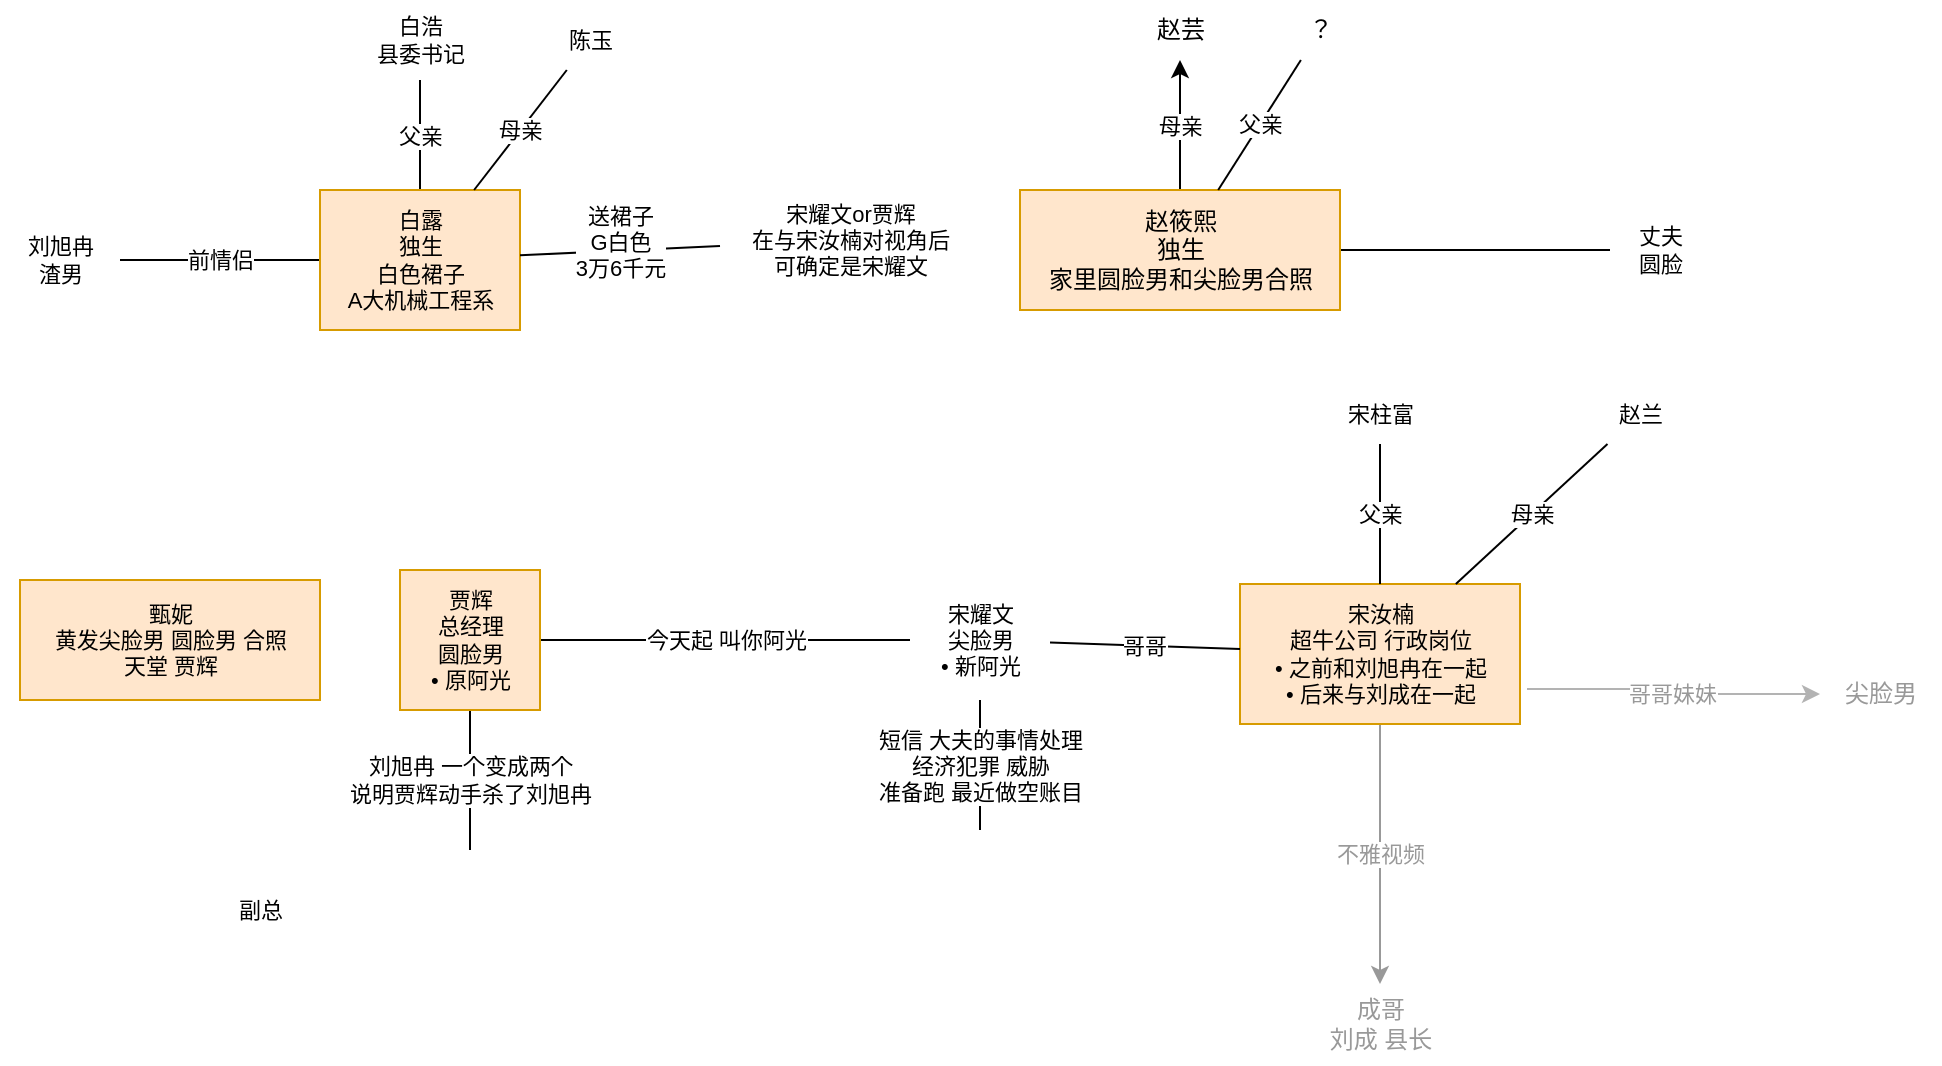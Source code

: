 <mxfile version="21.3.3" type="github">
  <diagram name="第 1 页" id="OardRTNM6L5yniWPgoOu">
    <mxGraphModel dx="1332" dy="508" grid="1" gridSize="10" guides="1" tooltips="1" connect="1" arrows="1" fold="1" page="1" pageScale="1" pageWidth="827" pageHeight="1169" math="0" shadow="0">
      <root>
        <mxCell id="0" />
        <mxCell id="1" parent="0" />
        <mxCell id="JGwjXBucmJaGRei323aI-3" value="哥哥妹妹" style="edgeStyle=orthogonalEdgeStyle;rounded=0;orthogonalLoop=1;jettySize=auto;html=1;exitX=1.025;exitY=0.75;exitDx=0;exitDy=0;exitPerimeter=0;strokeColor=#B3B3B3;fontColor=#999999;" parent="1" source="JGwjXBucmJaGRei323aI-16" target="JGwjXBucmJaGRei323aI-2" edge="1">
          <mxGeometry relative="1" as="geometry">
            <mxPoint x="300" y="198" as="sourcePoint" />
          </mxGeometry>
        </mxCell>
        <mxCell id="JGwjXBucmJaGRei323aI-5" value="不雅视频" style="edgeStyle=orthogonalEdgeStyle;rounded=0;orthogonalLoop=1;jettySize=auto;html=1;fontColor=#999999;strokeColor=#999999;" parent="1" source="JGwjXBucmJaGRei323aI-16" target="JGwjXBucmJaGRei323aI-4" edge="1">
          <mxGeometry relative="1" as="geometry">
            <mxPoint x="240" y="198" as="sourcePoint" />
          </mxGeometry>
        </mxCell>
        <mxCell id="JGwjXBucmJaGRei323aI-2" value="尖脸男" style="text;html=1;align=center;verticalAlign=middle;resizable=0;points=[];autosize=1;strokeColor=none;fillColor=none;fontColor=#999999;" parent="1" vertex="1">
          <mxGeometry x="1050" y="400" width="60" height="30" as="geometry" />
        </mxCell>
        <mxCell id="JGwjXBucmJaGRei323aI-4" value="成哥&lt;br&gt;刘成 县长" style="text;html=1;align=center;verticalAlign=middle;resizable=0;points=[];autosize=1;strokeColor=none;fillColor=none;shadow=0;fontColor=#999999;" parent="1" vertex="1">
          <mxGeometry x="795" y="560" width="70" height="40" as="geometry" />
        </mxCell>
        <mxCell id="JGwjXBucmJaGRei323aI-8" value="母亲" style="edgeStyle=orthogonalEdgeStyle;rounded=0;orthogonalLoop=1;jettySize=auto;html=1;" parent="1" source="JGwjXBucmJaGRei323aI-6" target="JGwjXBucmJaGRei323aI-7" edge="1">
          <mxGeometry relative="1" as="geometry">
            <mxPoint as="offset" />
          </mxGeometry>
        </mxCell>
        <mxCell id="JGwjXBucmJaGRei323aI-26" value="" style="edgeStyle=none;shape=connector;rounded=0;orthogonalLoop=1;jettySize=auto;html=1;labelBackgroundColor=default;strokeColor=default;fontFamily=Helvetica;fontSize=11;fontColor=default;endArrow=none;endFill=0;" parent="1" source="JGwjXBucmJaGRei323aI-6" target="JGwjXBucmJaGRei323aI-25" edge="1">
          <mxGeometry relative="1" as="geometry" />
        </mxCell>
        <mxCell id="JGwjXBucmJaGRei323aI-6" value="赵筱熙&lt;br&gt;独生&lt;br&gt;家里圆脸男和尖脸男合照" style="text;html=1;align=center;verticalAlign=middle;resizable=0;points=[];autosize=1;strokeColor=#d79b00;fillColor=#ffe6cc;" parent="1" vertex="1">
          <mxGeometry x="650" y="163" width="160" height="60" as="geometry" />
        </mxCell>
        <mxCell id="JGwjXBucmJaGRei323aI-7" value="赵芸" style="text;html=1;align=center;verticalAlign=middle;resizable=0;points=[];autosize=1;strokeColor=none;fillColor=none;" parent="1" vertex="1">
          <mxGeometry x="705" y="68" width="50" height="30" as="geometry" />
        </mxCell>
        <mxCell id="JGwjXBucmJaGRei323aI-10" value="父亲" style="rounded=0;orthogonalLoop=1;jettySize=auto;html=1;endArrow=none;endFill=0;" parent="1" source="JGwjXBucmJaGRei323aI-9" target="JGwjXBucmJaGRei323aI-6" edge="1">
          <mxGeometry relative="1" as="geometry" />
        </mxCell>
        <mxCell id="JGwjXBucmJaGRei323aI-9" value="？" style="text;html=1;align=center;verticalAlign=middle;resizable=0;points=[];autosize=1;strokeColor=none;fillColor=none;" parent="1" vertex="1">
          <mxGeometry x="780" y="68" width="40" height="30" as="geometry" />
        </mxCell>
        <mxCell id="JGwjXBucmJaGRei323aI-13" value="父亲" style="edgeStyle=none;shape=connector;rounded=0;orthogonalLoop=1;jettySize=auto;html=1;labelBackgroundColor=default;strokeColor=default;fontFamily=Helvetica;fontSize=11;fontColor=default;endArrow=none;endFill=0;" parent="1" source="JGwjXBucmJaGRei323aI-11" target="JGwjXBucmJaGRei323aI-12" edge="1">
          <mxGeometry relative="1" as="geometry" />
        </mxCell>
        <mxCell id="JGwjXBucmJaGRei323aI-41" value="前情侣" style="edgeStyle=none;shape=connector;rounded=0;orthogonalLoop=1;jettySize=auto;html=1;labelBackgroundColor=default;strokeColor=default;fontFamily=Helvetica;fontSize=11;fontColor=default;endArrow=none;endFill=0;" parent="1" source="JGwjXBucmJaGRei323aI-11" target="JGwjXBucmJaGRei323aI-40" edge="1">
          <mxGeometry relative="1" as="geometry" />
        </mxCell>
        <mxCell id="JGwjXBucmJaGRei323aI-11" value="白露&lt;br&gt;独生&lt;br&gt;白色裙子&lt;br&gt;A大机械工程系" style="text;html=1;align=center;verticalAlign=middle;resizable=0;points=[];autosize=1;strokeColor=#d79b00;fillColor=#ffe6cc;fontSize=11;fontFamily=Helvetica;" parent="1" vertex="1">
          <mxGeometry x="300" y="163" width="100" height="70" as="geometry" />
        </mxCell>
        <mxCell id="JGwjXBucmJaGRei323aI-12" value="白浩&lt;br&gt;县委书记" style="text;html=1;align=center;verticalAlign=middle;resizable=0;points=[];autosize=1;strokeColor=none;fillColor=none;fontSize=11;fontFamily=Helvetica;fontColor=default;" parent="1" vertex="1">
          <mxGeometry x="315" y="68" width="70" height="40" as="geometry" />
        </mxCell>
        <mxCell id="JGwjXBucmJaGRei323aI-15" value="母亲" style="edgeStyle=none;shape=connector;rounded=0;orthogonalLoop=1;jettySize=auto;html=1;labelBackgroundColor=default;strokeColor=default;fontFamily=Helvetica;fontSize=11;fontColor=default;endArrow=none;endFill=0;" parent="1" source="JGwjXBucmJaGRei323aI-14" target="JGwjXBucmJaGRei323aI-11" edge="1">
          <mxGeometry relative="1" as="geometry" />
        </mxCell>
        <mxCell id="JGwjXBucmJaGRei323aI-14" value="陈玉" style="text;html=1;align=center;verticalAlign=middle;resizable=0;points=[];autosize=1;strokeColor=none;fillColor=none;fontSize=11;fontFamily=Helvetica;fontColor=default;" parent="1" vertex="1">
          <mxGeometry x="410" y="73" width="50" height="30" as="geometry" />
        </mxCell>
        <mxCell id="JGwjXBucmJaGRei323aI-16" value="宋汝楠&lt;br&gt;超牛公司 行政岗位&lt;br&gt;• 之前和刘旭冉在一起&lt;br&gt;• 后来与刘成在一起" style="text;html=1;align=center;verticalAlign=middle;resizable=0;points=[];autosize=1;strokeColor=#d79b00;fillColor=#ffe6cc;fontSize=11;fontFamily=Helvetica;" parent="1" vertex="1">
          <mxGeometry x="760" y="360" width="140" height="70" as="geometry" />
        </mxCell>
        <mxCell id="JGwjXBucmJaGRei323aI-20" value="父亲" style="edgeStyle=none;shape=connector;rounded=0;orthogonalLoop=1;jettySize=auto;html=1;labelBackgroundColor=default;strokeColor=default;fontFamily=Helvetica;fontSize=11;fontColor=default;endArrow=none;endFill=0;" parent="1" source="JGwjXBucmJaGRei323aI-17" target="JGwjXBucmJaGRei323aI-16" edge="1">
          <mxGeometry relative="1" as="geometry" />
        </mxCell>
        <mxCell id="JGwjXBucmJaGRei323aI-17" value="宋柱富" style="text;html=1;align=center;verticalAlign=middle;resizable=0;points=[];autosize=1;strokeColor=none;fillColor=none;fontSize=11;fontFamily=Helvetica;fontColor=default;" parent="1" vertex="1">
          <mxGeometry x="800" y="260" width="60" height="30" as="geometry" />
        </mxCell>
        <mxCell id="JGwjXBucmJaGRei323aI-19" value="母亲" style="edgeStyle=none;shape=connector;rounded=0;orthogonalLoop=1;jettySize=auto;html=1;labelBackgroundColor=default;strokeColor=default;fontFamily=Helvetica;fontSize=11;fontColor=default;endArrow=none;endFill=0;" parent="1" source="JGwjXBucmJaGRei323aI-18" target="JGwjXBucmJaGRei323aI-16" edge="1">
          <mxGeometry relative="1" as="geometry" />
        </mxCell>
        <mxCell id="JGwjXBucmJaGRei323aI-18" value="赵兰" style="text;html=1;align=center;verticalAlign=middle;resizable=0;points=[];autosize=1;strokeColor=none;fillColor=none;fontSize=11;fontFamily=Helvetica;fontColor=default;" parent="1" vertex="1">
          <mxGeometry x="935" y="260" width="50" height="30" as="geometry" />
        </mxCell>
        <mxCell id="JGwjXBucmJaGRei323aI-22" value="哥哥" style="edgeStyle=none;shape=connector;rounded=0;orthogonalLoop=1;jettySize=auto;html=1;labelBackgroundColor=default;strokeColor=default;fontFamily=Helvetica;fontSize=11;fontColor=default;endArrow=none;endFill=0;" parent="1" source="JGwjXBucmJaGRei323aI-21" target="JGwjXBucmJaGRei323aI-16" edge="1">
          <mxGeometry relative="1" as="geometry" />
        </mxCell>
        <mxCell id="JGwjXBucmJaGRei323aI-37" value="短信 大夫的事情处理&lt;br&gt;经济犯罪 威胁&lt;br&gt;准备跑 最近做空账目" style="edgeStyle=none;shape=connector;rounded=0;orthogonalLoop=1;jettySize=auto;html=1;labelBackgroundColor=default;strokeColor=default;fontFamily=Helvetica;fontSize=11;fontColor=default;endArrow=none;endFill=0;" parent="1" source="JGwjXBucmJaGRei323aI-21" edge="1">
          <mxGeometry relative="1" as="geometry">
            <mxPoint x="630" y="483" as="targetPoint" />
          </mxGeometry>
        </mxCell>
        <mxCell id="JGwjXBucmJaGRei323aI-21" value="宋耀文&lt;br&gt;尖脸男&lt;br&gt;• 新阿光" style="text;html=1;align=center;verticalAlign=middle;resizable=0;points=[];autosize=1;strokeColor=none;fillColor=none;fontSize=11;fontFamily=Helvetica;fontColor=default;" parent="1" vertex="1">
          <mxGeometry x="595" y="358" width="70" height="60" as="geometry" />
        </mxCell>
        <mxCell id="JGwjXBucmJaGRei323aI-25" value="丈夫&lt;br&gt;圆脸" style="text;html=1;align=center;verticalAlign=middle;resizable=0;points=[];autosize=1;strokeColor=none;fillColor=none;fontSize=11;fontFamily=Helvetica;fontColor=default;" parent="1" vertex="1">
          <mxGeometry x="945" y="173" width="50" height="40" as="geometry" />
        </mxCell>
        <mxCell id="JGwjXBucmJaGRei323aI-27" value="甄妮&lt;br&gt;黄发尖脸男 圆脸男 合照&lt;br&gt;天堂 贾辉" style="text;html=1;align=center;verticalAlign=middle;resizable=0;points=[];autosize=1;strokeColor=#d79b00;fillColor=#ffe6cc;fontSize=11;fontFamily=Helvetica;" parent="1" vertex="1">
          <mxGeometry x="150" y="358" width="150" height="60" as="geometry" />
        </mxCell>
        <mxCell id="JGwjXBucmJaGRei323aI-30" value="今天起 叫你阿光" style="edgeStyle=none;shape=connector;rounded=0;orthogonalLoop=1;jettySize=auto;html=1;labelBackgroundColor=default;strokeColor=default;fontFamily=Helvetica;fontSize=11;fontColor=default;endArrow=none;endFill=0;" parent="1" source="JGwjXBucmJaGRei323aI-28" target="JGwjXBucmJaGRei323aI-21" edge="1">
          <mxGeometry relative="1" as="geometry" />
        </mxCell>
        <mxCell id="JGwjXBucmJaGRei323aI-39" value="刘旭冉 一个变成两个&lt;br&gt;说明贾辉动手杀了刘旭冉" style="edgeStyle=none;shape=connector;rounded=0;orthogonalLoop=1;jettySize=auto;html=1;labelBackgroundColor=default;strokeColor=default;fontFamily=Helvetica;fontSize=11;fontColor=default;endArrow=none;endFill=0;" parent="1" source="JGwjXBucmJaGRei323aI-28" target="JGwjXBucmJaGRei323aI-38" edge="1">
          <mxGeometry relative="1" as="geometry" />
        </mxCell>
        <mxCell id="JGwjXBucmJaGRei323aI-28" value="贾辉&lt;br&gt;总经理&lt;br&gt;圆脸男&lt;br&gt;• 原阿光" style="text;html=1;align=center;verticalAlign=middle;resizable=0;points=[];autosize=1;strokeColor=#d79b00;fillColor=#ffe6cc;fontSize=11;fontFamily=Helvetica;" parent="1" vertex="1">
          <mxGeometry x="340" y="353" width="70" height="70" as="geometry" />
        </mxCell>
        <mxCell id="JGwjXBucmJaGRei323aI-32" value="送裙子&lt;br&gt;G白色&lt;br&gt;3万6千元" style="edgeStyle=none;shape=connector;rounded=0;orthogonalLoop=1;jettySize=auto;html=1;labelBackgroundColor=default;strokeColor=default;fontFamily=Helvetica;fontSize=11;fontColor=default;endArrow=none;endFill=0;" parent="1" source="JGwjXBucmJaGRei323aI-31" target="JGwjXBucmJaGRei323aI-11" edge="1">
          <mxGeometry x="-0.01" y="-4" relative="1" as="geometry">
            <mxPoint as="offset" />
          </mxGeometry>
        </mxCell>
        <mxCell id="JGwjXBucmJaGRei323aI-31" value="宋耀文or贾辉&lt;br&gt;在与宋汝楠对视角后&lt;br&gt;可确定是宋耀文" style="text;html=1;align=center;verticalAlign=middle;resizable=0;points=[];autosize=1;strokeColor=none;fillColor=none;fontSize=11;fontFamily=Helvetica;fontColor=default;" parent="1" vertex="1">
          <mxGeometry x="500" y="158" width="130" height="60" as="geometry" />
        </mxCell>
        <mxCell id="JGwjXBucmJaGRei323aI-34" value="副总" style="text;html=1;align=center;verticalAlign=middle;resizable=0;points=[];autosize=1;strokeColor=none;fillColor=none;fontSize=11;fontFamily=Helvetica;fontColor=default;" parent="1" vertex="1">
          <mxGeometry x="245" y="508" width="50" height="30" as="geometry" />
        </mxCell>
        <mxCell id="JGwjXBucmJaGRei323aI-38" value="&lt;br&gt;" style="text;html=1;align=center;verticalAlign=middle;resizable=0;points=[];autosize=1;strokeColor=none;fillColor=none;fontSize=11;fontFamily=Helvetica;fontColor=default;" parent="1" vertex="1">
          <mxGeometry x="365" y="493" width="20" height="30" as="geometry" />
        </mxCell>
        <mxCell id="JGwjXBucmJaGRei323aI-40" value="刘旭冉&lt;br&gt;渣男" style="text;html=1;align=center;verticalAlign=middle;resizable=0;points=[];autosize=1;strokeColor=none;fillColor=none;fontSize=11;fontFamily=Helvetica;fontColor=default;" parent="1" vertex="1">
          <mxGeometry x="140" y="178" width="60" height="40" as="geometry" />
        </mxCell>
      </root>
    </mxGraphModel>
  </diagram>
</mxfile>
